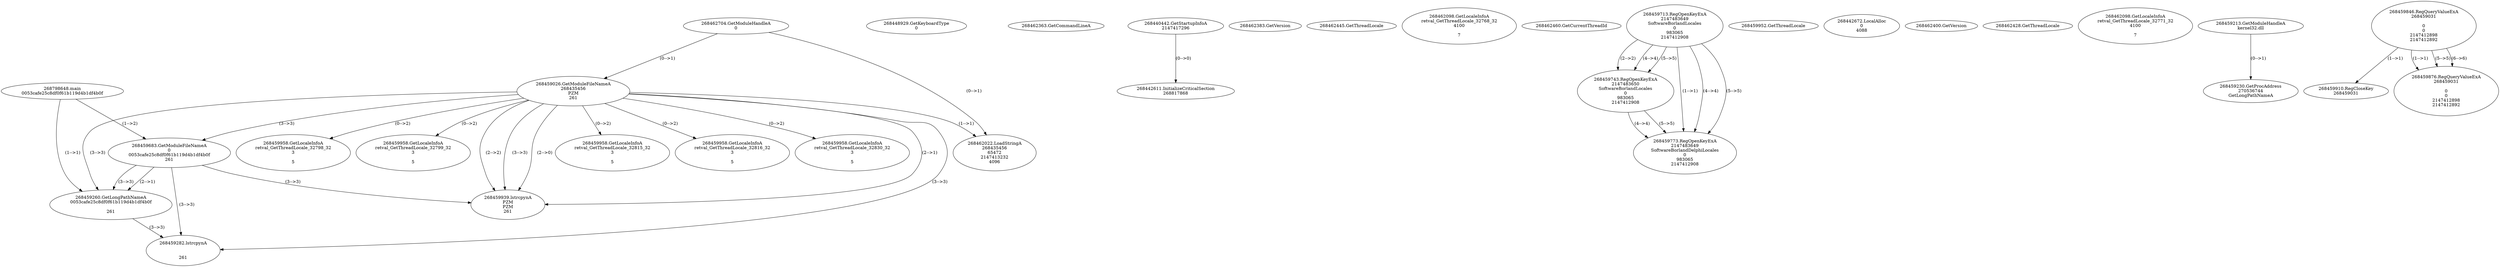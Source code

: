 // Global SCDG with merge call
digraph {
	0 [label="268798648.main
0053cafe25c8df0f61b119d4b1df4b0f"]
	1 [label="268462704.GetModuleHandleA
0"]
	2 [label="268448929.GetKeyboardType
0"]
	3 [label="268462363.GetCommandLineA
"]
	4 [label="268440442.GetStartupInfoA
2147417296"]
	5 [label="268462383.GetVersion
"]
	6 [label="268462445.GetThreadLocale
"]
	7 [label="268462098.GetLocaleInfoA
retval_GetThreadLocale_32768_32
4100

7"]
	8 [label="268462460.GetCurrentThreadId
"]
	9 [label="268459026.GetModuleFileNameA
268435456
PZM
261"]
	1 -> 9 [label="(0-->1)"]
	10 [label="268459683.GetModuleFileNameA
0
0053cafe25c8df0f61b119d4b1df4b0f
261"]
	0 -> 10 [label="(1-->2)"]
	9 -> 10 [label="(3-->3)"]
	11 [label="268459713.RegOpenKeyExA
2147483649
Software\Borland\Locales
0
983065
2147412908"]
	12 [label="268459743.RegOpenKeyExA
2147483650
Software\Borland\Locales
0
983065
2147412908"]
	11 -> 12 [label="(2-->2)"]
	11 -> 12 [label="(4-->4)"]
	11 -> 12 [label="(5-->5)"]
	13 [label="268459773.RegOpenKeyExA
2147483649
Software\Borland\Delphi\Locales
0
983065
2147412908"]
	11 -> 13 [label="(1-->1)"]
	11 -> 13 [label="(4-->4)"]
	12 -> 13 [label="(4-->4)"]
	11 -> 13 [label="(5-->5)"]
	12 -> 13 [label="(5-->5)"]
	14 [label="268459939.lstrcpynA
PZM
PZM
261"]
	9 -> 14 [label="(2-->1)"]
	9 -> 14 [label="(2-->2)"]
	9 -> 14 [label="(3-->3)"]
	10 -> 14 [label="(3-->3)"]
	9 -> 14 [label="(2-->0)"]
	15 [label="268459952.GetThreadLocale
"]
	16 [label="268459958.GetLocaleInfoA
retval_GetThreadLocale_32798_32
3

5"]
	9 -> 16 [label="(0-->2)"]
	17 [label="268462022.LoadStringA
268435456
65472
2147413232
4096"]
	1 -> 17 [label="(0-->1)"]
	9 -> 17 [label="(1-->1)"]
	18 [label="268442611.InitializeCriticalSection
268817868"]
	4 -> 18 [label="(0-->0)"]
	19 [label="268442672.LocalAlloc
0
4088"]
	20 [label="268462400.GetVersion
"]
	21 [label="268462428.GetThreadLocale
"]
	22 [label="268462098.GetLocaleInfoA
retval_GetThreadLocale_32771_32
4100

7"]
	23 [label="268459958.GetLocaleInfoA
retval_GetThreadLocale_32799_32
3

5"]
	9 -> 23 [label="(0-->2)"]
	24 [label="268459213.GetModuleHandleA
kernel32.dll"]
	25 [label="268459230.GetProcAddress
270536744
GetLongPathNameA"]
	24 -> 25 [label="(0-->1)"]
	26 [label="268459260.GetLongPathNameA
0053cafe25c8df0f61b119d4b1df4b0f

261"]
	0 -> 26 [label="(1-->1)"]
	10 -> 26 [label="(2-->1)"]
	9 -> 26 [label="(3-->3)"]
	10 -> 26 [label="(3-->3)"]
	27 [label="268459282.lstrcpynA


261"]
	9 -> 27 [label="(3-->3)"]
	10 -> 27 [label="(3-->3)"]
	26 -> 27 [label="(3-->3)"]
	28 [label="268459846.RegQueryValueExA
268459031

0
0
2147412898
2147412892"]
	29 [label="268459910.RegCloseKey
268459031"]
	28 -> 29 [label="(1-->1)"]
	30 [label="268459958.GetLocaleInfoA
retval_GetThreadLocale_32815_32
3

5"]
	9 -> 30 [label="(0-->2)"]
	31 [label="268459958.GetLocaleInfoA
retval_GetThreadLocale_32816_32
3

5"]
	9 -> 31 [label="(0-->2)"]
	32 [label="268459876.RegQueryValueExA
268459031

0
0
2147412898
2147412892"]
	28 -> 32 [label="(1-->1)"]
	28 -> 32 [label="(5-->5)"]
	28 -> 32 [label="(6-->6)"]
	33 [label="268459958.GetLocaleInfoA
retval_GetThreadLocale_32830_32
3

5"]
	9 -> 33 [label="(0-->2)"]
}
